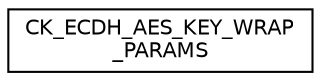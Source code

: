 digraph "Graphical Class Hierarchy"
{
  edge [fontname="Helvetica",fontsize="10",labelfontname="Helvetica",labelfontsize="10"];
  node [fontname="Helvetica",fontsize="10",shape=record];
  rankdir="LR";
  Node0 [label="CK_ECDH_AES_KEY_WRAP\l_PARAMS",height=0.2,width=0.4,color="black", fillcolor="white", style="filled",URL="$struct_c_k___e_c_d_h___a_e_s___k_e_y___w_r_a_p___p_a_r_a_m_s.html"];
}
